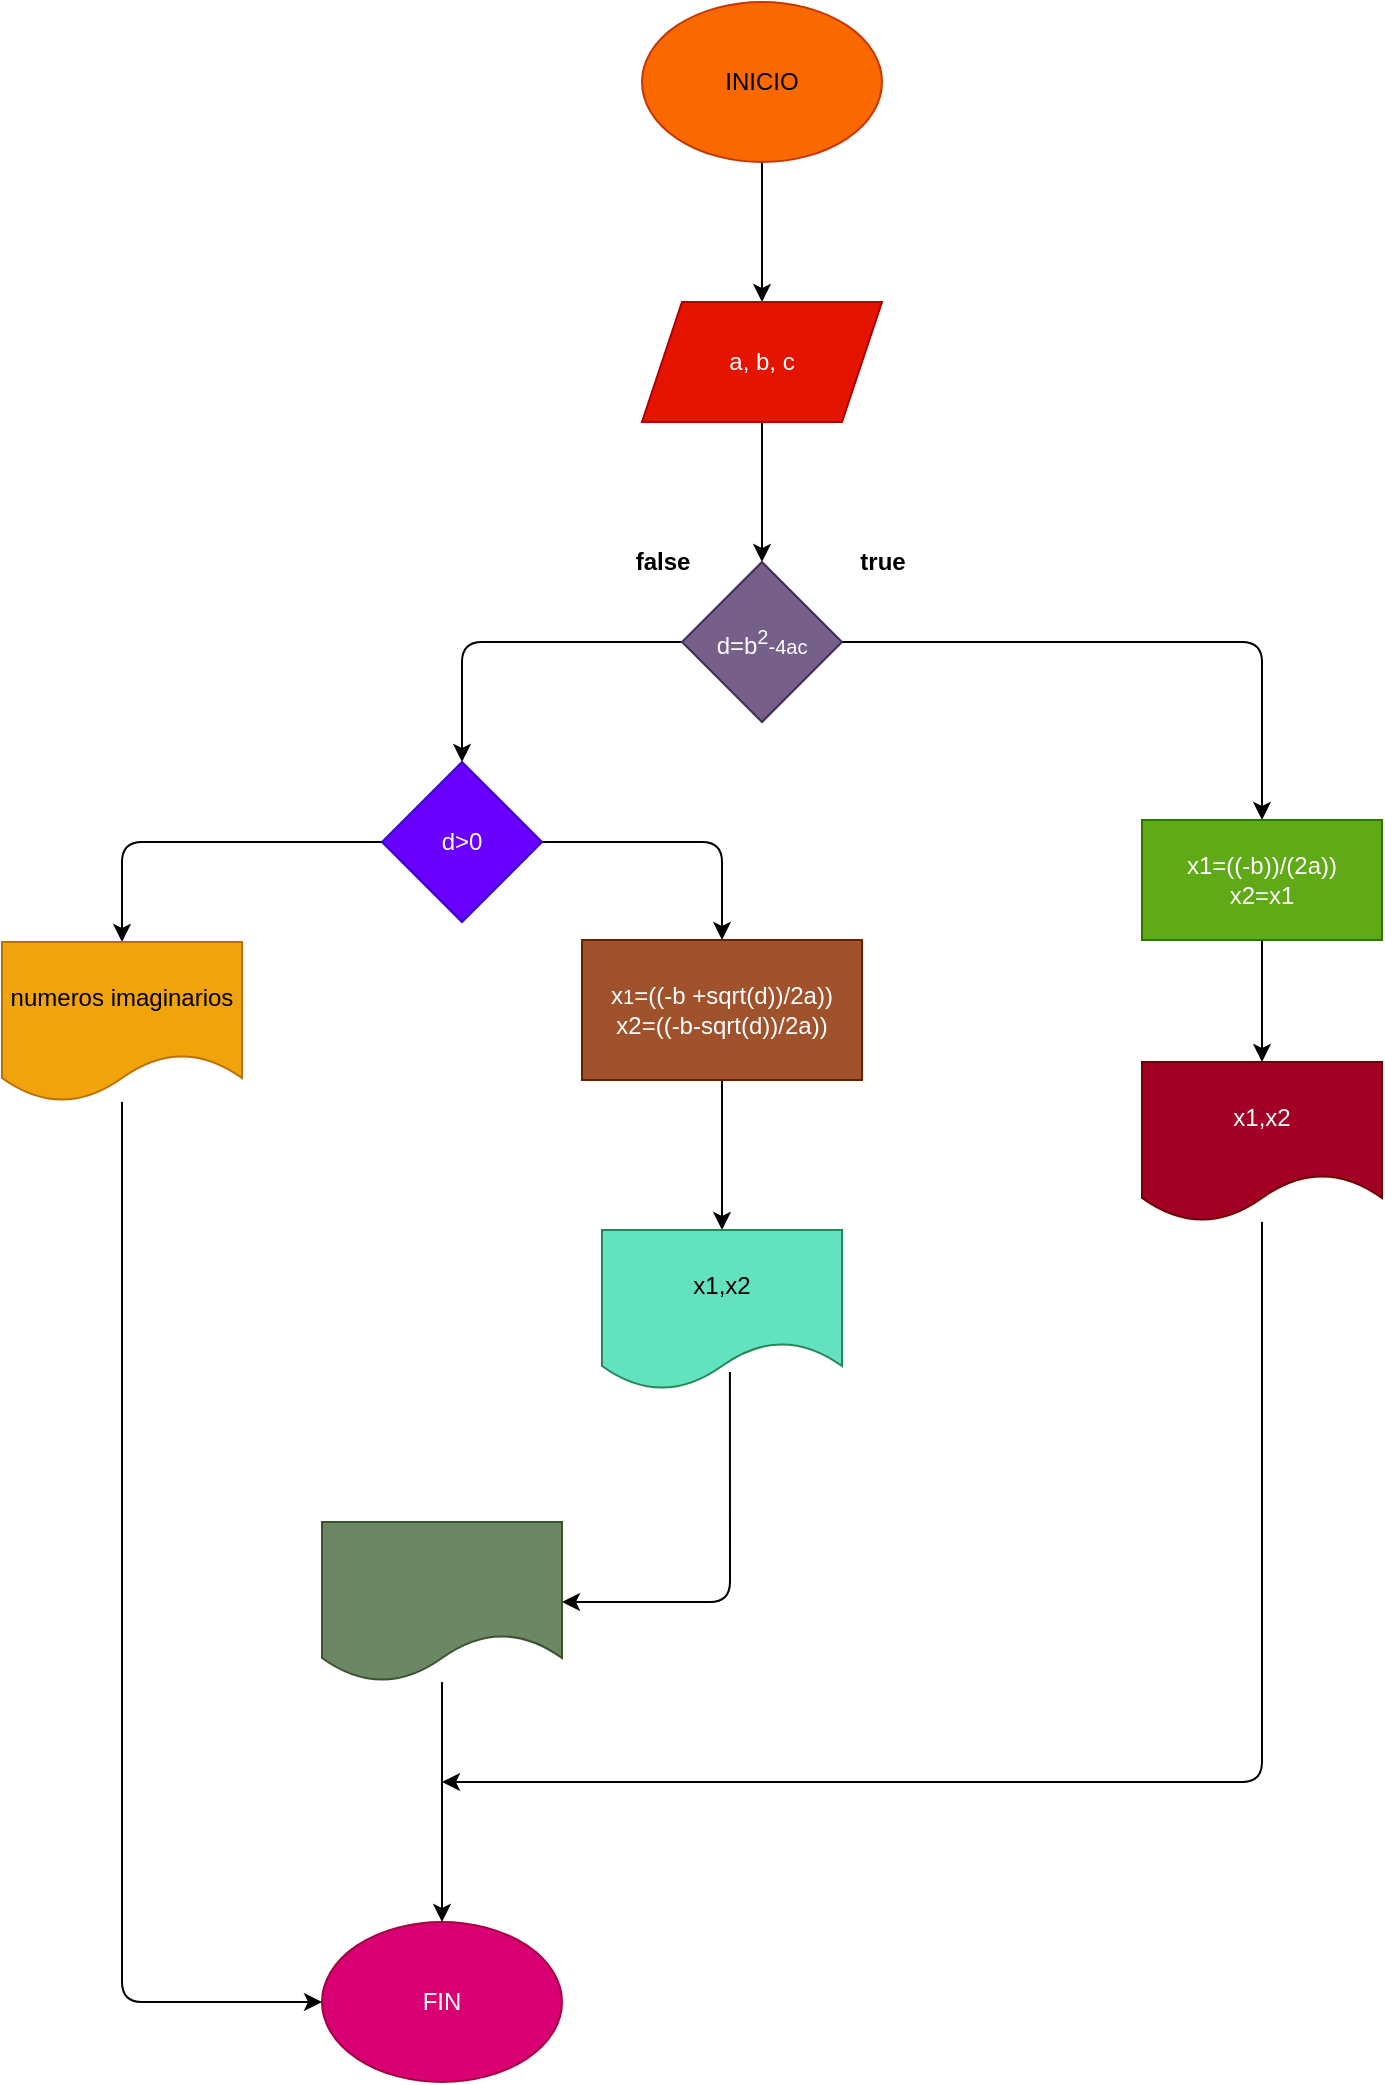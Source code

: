 <mxfile>
    <diagram id="YMNz2hrI4OsaqA7sjCJ5" name="Página-1">
        <mxGraphModel dx="1357" dy="1582" grid="1" gridSize="10" guides="1" tooltips="1" connect="1" arrows="1" fold="1" page="1" pageScale="1" pageWidth="827" pageHeight="1169" math="0" shadow="0">
            <root>
                <mxCell id="0"/>
                <mxCell id="1" parent="0"/>
                <mxCell id="4" value="" style="edgeStyle=none;html=1;" parent="1" source="2" target="3" edge="1">
                    <mxGeometry relative="1" as="geometry"/>
                </mxCell>
                <mxCell id="2" value="INICIO" style="ellipse;whiteSpace=wrap;html=1;fillColor=#fa6800;fontColor=#000000;strokeColor=#C73500;" parent="1" vertex="1">
                    <mxGeometry x="180" y="-1120" width="120" height="80" as="geometry"/>
                </mxCell>
                <mxCell id="6" value="" style="edgeStyle=none;html=1;" parent="1" source="3" target="5" edge="1">
                    <mxGeometry relative="1" as="geometry"/>
                </mxCell>
                <mxCell id="3" value="a, b, c" style="shape=parallelogram;perimeter=parallelogramPerimeter;whiteSpace=wrap;html=1;fixedSize=1;fillColor=#e51400;fontColor=#ffffff;strokeColor=#B20000;" parent="1" vertex="1">
                    <mxGeometry x="180" y="-970" width="120" height="60" as="geometry"/>
                </mxCell>
                <mxCell id="20" value="" style="edgeStyle=none;html=1;" parent="1" source="5" target="19" edge="1">
                    <mxGeometry relative="1" as="geometry">
                        <Array as="points">
                            <mxPoint x="90" y="-800"/>
                        </Array>
                    </mxGeometry>
                </mxCell>
                <mxCell id="43" value="" style="edgeStyle=none;html=1;fontColor=#000000;" parent="1" source="5" target="42" edge="1">
                    <mxGeometry relative="1" as="geometry">
                        <Array as="points">
                            <mxPoint x="490" y="-800"/>
                        </Array>
                    </mxGeometry>
                </mxCell>
                <mxCell id="5" value="d=b&lt;sup&gt;2&lt;/sup&gt;&lt;span style=&quot;font-size: 10px;&quot;&gt;-4ac&lt;/span&gt;" style="rhombus;whiteSpace=wrap;html=1;fillColor=#76608a;fontColor=#ffffff;strokeColor=#432D57;" parent="1" vertex="1">
                    <mxGeometry x="200" y="-840" width="80" height="80" as="geometry"/>
                </mxCell>
                <mxCell id="27" value="" style="edgeStyle=none;html=1;" parent="1" source="19" target="30" edge="1">
                    <mxGeometry relative="1" as="geometry">
                        <Array as="points">
                            <mxPoint x="-80" y="-700"/>
                        </Array>
                        <mxPoint x="-80" y="-650" as="targetPoint"/>
                    </mxGeometry>
                </mxCell>
                <mxCell id="32" value="" style="edgeStyle=none;html=1;fontColor=none;" parent="1" source="19" target="31" edge="1">
                    <mxGeometry relative="1" as="geometry">
                        <Array as="points">
                            <mxPoint x="220" y="-700"/>
                        </Array>
                    </mxGeometry>
                </mxCell>
                <mxCell id="19" value="d&amp;gt;0" style="rhombus;whiteSpace=wrap;html=1;fillColor=#6a00ff;fontColor=#ffffff;strokeColor=#3700CC;" parent="1" vertex="1">
                    <mxGeometry x="50" y="-740" width="80" height="80" as="geometry"/>
                </mxCell>
                <mxCell id="28" value="&lt;b&gt;false&lt;/b&gt;" style="text;html=1;align=center;verticalAlign=middle;resizable=0;points=[];autosize=1;strokeColor=none;fillColor=none;" parent="1" vertex="1">
                    <mxGeometry x="165" y="-855" width="50" height="30" as="geometry"/>
                </mxCell>
                <mxCell id="29" value="&lt;b&gt;true&lt;/b&gt;" style="text;html=1;align=center;verticalAlign=middle;resizable=0;points=[];autosize=1;strokeColor=none;fillColor=none;" parent="1" vertex="1">
                    <mxGeometry x="275" y="-855" width="50" height="30" as="geometry"/>
                </mxCell>
                <mxCell id="30" value="numeros imaginarios" style="shape=document;whiteSpace=wrap;html=1;boundedLbl=1;fontColor=#000000;fillColor=#f0a30a;strokeColor=#BD7000;" parent="1" vertex="1">
                    <mxGeometry x="-140" y="-650" width="120" height="80" as="geometry"/>
                </mxCell>
                <mxCell id="34" value="" style="edgeStyle=none;html=1;fontColor=none;" parent="1" source="31" target="33" edge="1">
                    <mxGeometry relative="1" as="geometry"/>
                </mxCell>
                <mxCell id="31" value="x&lt;span style=&quot;font-size: 10px;&quot;&gt;1&lt;/span&gt;=((-b +sqrt(d))/2a))&lt;br&gt;x2=((-b-sqrt(d))/2a))" style="whiteSpace=wrap;html=1;fillColor=#a0522d;strokeColor=#6D1F00;fontColor=#ffffff;" parent="1" vertex="1">
                    <mxGeometry x="150" y="-651" width="140" height="70" as="geometry"/>
                </mxCell>
                <mxCell id="33" value="x1,x2" style="shape=document;whiteSpace=wrap;html=1;boundedLbl=1;fillColor=#63E2C0;strokeColor=#268857;" parent="1" vertex="1">
                    <mxGeometry x="160" y="-506" width="120" height="80" as="geometry"/>
                </mxCell>
                <mxCell id="38" value="" style="endArrow=classic;html=1;fontColor=#000000;exitX=0.533;exitY=0.888;exitDx=0;exitDy=0;exitPerimeter=0;" parent="1" edge="1" source="33">
                    <mxGeometry width="50" height="50" relative="1" as="geometry">
                        <mxPoint x="280" y="-470" as="sourcePoint"/>
                        <mxPoint x="140" y="-320" as="targetPoint"/>
                        <Array as="points">
                            <mxPoint x="224" y="-320"/>
                        </Array>
                    </mxGeometry>
                </mxCell>
                <mxCell id="39" value="FIN" style="ellipse;whiteSpace=wrap;html=1;strokeColor=#A50040;fontColor=#ffffff;fillColor=#d80073;" parent="1" vertex="1">
                    <mxGeometry x="20" y="-160" width="120" height="80" as="geometry"/>
                </mxCell>
                <mxCell id="40" value="" style="endArrow=classic;html=1;fontColor=#000000;entryX=0;entryY=0.5;entryDx=0;entryDy=0;" parent="1" target="39" edge="1">
                    <mxGeometry width="50" height="50" relative="1" as="geometry">
                        <mxPoint x="-80" y="-570" as="sourcePoint"/>
                        <mxPoint x="-80" y="-160" as="targetPoint"/>
                        <Array as="points">
                            <mxPoint x="-80" y="-120"/>
                        </Array>
                    </mxGeometry>
                </mxCell>
                <mxCell id="46" value="" style="edgeStyle=none;html=1;fontColor=#000000;" parent="1" source="42" target="45" edge="1">
                    <mxGeometry relative="1" as="geometry"/>
                </mxCell>
                <mxCell id="42" value="x1=((-b))/(2a))&lt;br&gt;x2=x1" style="whiteSpace=wrap;html=1;fillColor=#60a917;strokeColor=#2D7600;fontColor=#ffffff;" parent="1" vertex="1">
                    <mxGeometry x="430" y="-711" width="120" height="60" as="geometry"/>
                </mxCell>
                <mxCell id="45" value="x1,x2" style="shape=document;whiteSpace=wrap;html=1;boundedLbl=1;fillColor=#a20025;strokeColor=#6F0000;fontColor=#ffffff;" parent="1" vertex="1">
                    <mxGeometry x="430" y="-590" width="120" height="80" as="geometry"/>
                </mxCell>
                <mxCell id="47" value="" style="endArrow=classic;html=1;fontColor=#000000;" parent="1" edge="1">
                    <mxGeometry width="50" height="50" relative="1" as="geometry">
                        <mxPoint x="490" y="-510" as="sourcePoint"/>
                        <mxPoint x="80" y="-230" as="targetPoint"/>
                        <Array as="points">
                            <mxPoint x="490" y="-230"/>
                        </Array>
                    </mxGeometry>
                </mxCell>
                <mxCell id="48" value="&lt;b&gt;&lt;font color=&quot;#ffffff&quot;&gt;false&lt;/font&gt;&lt;/b&gt;" style="text;html=1;align=center;verticalAlign=middle;resizable=0;points=[];autosize=1;strokeColor=none;fillColor=none;fontColor=#000000;" parent="1" vertex="1">
                    <mxGeometry x="-30" y="-741" width="50" height="30" as="geometry"/>
                </mxCell>
                <mxCell id="49" value="&lt;b&gt;&lt;font color=&quot;#ffffff&quot;&gt;true&lt;/font&gt;&lt;/b&gt;" style="text;html=1;align=center;verticalAlign=middle;resizable=0;points=[];autosize=1;strokeColor=none;fillColor=none;fontColor=#000000;" parent="1" vertex="1">
                    <mxGeometry x="135" y="-741" width="50" height="30" as="geometry"/>
                </mxCell>
                <mxCell id="50" value="" style="shape=document;whiteSpace=wrap;html=1;boundedLbl=1;fillColor=#6d8764;fontColor=#ffffff;strokeColor=#3A5431;" vertex="1" parent="1">
                    <mxGeometry x="20" y="-360" width="120" height="80" as="geometry"/>
                </mxCell>
                <mxCell id="51" value="" style="endArrow=classic;html=1;entryX=0.5;entryY=0;entryDx=0;entryDy=0;" edge="1" parent="1" target="39">
                    <mxGeometry width="50" height="50" relative="1" as="geometry">
                        <mxPoint x="80" y="-280" as="sourcePoint"/>
                        <mxPoint x="80" y="-170" as="targetPoint"/>
                    </mxGeometry>
                </mxCell>
            </root>
        </mxGraphModel>
    </diagram>
</mxfile>